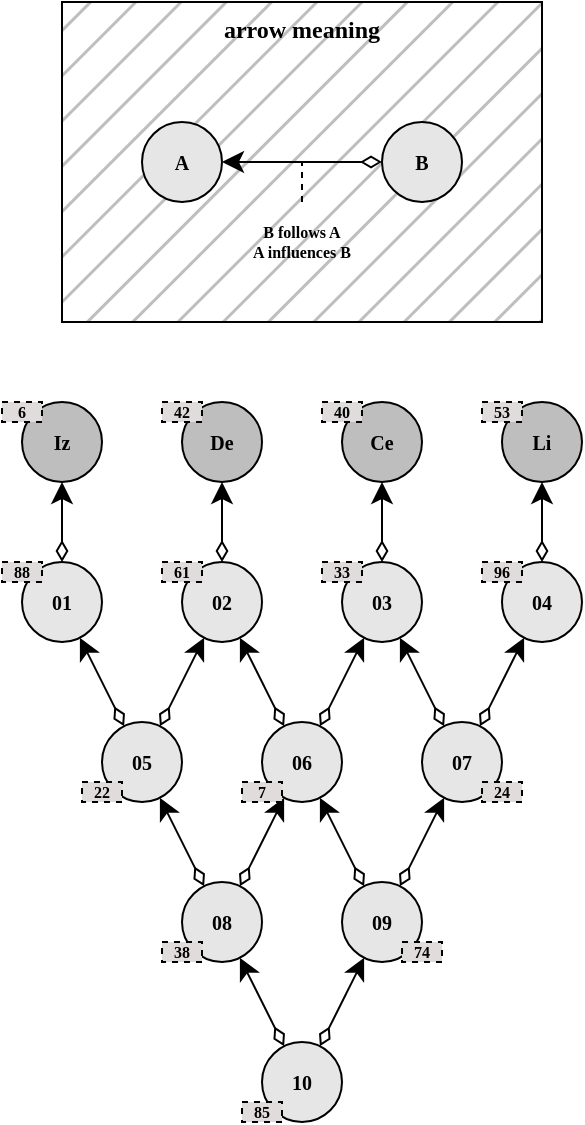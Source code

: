 <mxfile version="26.0.9">
  <diagram name="page 1" id="qVR1apmD6zJQwRJWvuhT">
    <mxGraphModel dx="528" dy="1398" grid="1" gridSize="10" guides="0" tooltips="1" connect="0" arrows="0" fold="1" page="0" pageScale="1" pageWidth="1" pageHeight="1" math="0" shadow="0">
      <root>
        <mxCell id="0" />
        <mxCell id="1" parent="0" />
        <mxCell id="bWEumTjsvRZVFGGNAj3E-36" value="" style="endArrow=diamondThin;html=1;rounded=0;endSize=8;startArrow=classic;startFill=1;endFill=0;startSize=8;jumpSize=5;fontFamily=Source Code Pro;fontSize=50;" parent="1" source="Wb4HUdw9TxemoLdWKfrY-1" target="KwJuDZs4jaI91m34SEeo-33" edge="1">
          <mxGeometry width="50" height="50" relative="1" as="geometry">
            <mxPoint x="1410" y="290" as="sourcePoint" />
            <mxPoint x="1552.103" y="320.787" as="targetPoint" />
          </mxGeometry>
        </mxCell>
        <mxCell id="Wb4HUdw9TxemoLdWKfrY-1" value="01" style="ellipse;whiteSpace=wrap;html=1;aspect=fixed;fontFamily=Source Sans Pro;fillColor=#E6E6E6;fillStyle=solid;fontStyle=1;verticalAlign=middle;align=center;fontSize=10;" parent="1" vertex="1">
          <mxGeometry x="1600" y="200" width="40" height="40" as="geometry" />
        </mxCell>
        <mxCell id="KwJuDZs4jaI91m34SEeo-30" value="02" style="ellipse;whiteSpace=wrap;html=1;aspect=fixed;fontFamily=Source Sans Pro;fillColor=#E6E6E6;fillStyle=solid;fontStyle=1;verticalAlign=middle;align=center;fontSize=10;" parent="1" vertex="1">
          <mxGeometry x="1680" y="200" width="40" height="40" as="geometry" />
        </mxCell>
        <mxCell id="KwJuDZs4jaI91m34SEeo-31" value="03" style="ellipse;whiteSpace=wrap;html=1;aspect=fixed;fontFamily=Source Sans Pro;fillColor=#E6E6E6;fillStyle=solid;fontStyle=1;verticalAlign=middle;align=center;fontSize=10;" parent="1" vertex="1">
          <mxGeometry x="1760" y="200" width="40" height="40" as="geometry" />
        </mxCell>
        <mxCell id="KwJuDZs4jaI91m34SEeo-32" value="04" style="ellipse;whiteSpace=wrap;html=1;aspect=fixed;fontFamily=Source Sans Pro;fillColor=#E6E6E6;fillStyle=solid;fontStyle=1;verticalAlign=middle;align=center;fontSize=10;" parent="1" vertex="1">
          <mxGeometry x="1840" y="200" width="40" height="40" as="geometry" />
        </mxCell>
        <mxCell id="KwJuDZs4jaI91m34SEeo-33" value="05" style="ellipse;whiteSpace=wrap;html=1;aspect=fixed;fontFamily=Source Sans Pro;fillColor=#E6E6E6;fillStyle=solid;fontStyle=1;verticalAlign=middle;align=center;fontSize=10;" parent="1" vertex="1">
          <mxGeometry x="1640" y="280" width="40" height="40" as="geometry" />
        </mxCell>
        <mxCell id="KwJuDZs4jaI91m34SEeo-34" value="06" style="ellipse;whiteSpace=wrap;html=1;aspect=fixed;fontFamily=Source Sans Pro;fillColor=#E6E6E6;fillStyle=solid;fontStyle=1;verticalAlign=middle;align=center;fontSize=10;" parent="1" vertex="1">
          <mxGeometry x="1720" y="280" width="40" height="40" as="geometry" />
        </mxCell>
        <mxCell id="KwJuDZs4jaI91m34SEeo-35" value="07" style="ellipse;whiteSpace=wrap;html=1;aspect=fixed;fontFamily=Source Sans Pro;fillColor=#E6E6E6;fillStyle=solid;fontStyle=1;verticalAlign=middle;align=center;fontSize=10;" parent="1" vertex="1">
          <mxGeometry x="1800" y="280" width="40" height="40" as="geometry" />
        </mxCell>
        <mxCell id="KwJuDZs4jaI91m34SEeo-36" value="08" style="ellipse;whiteSpace=wrap;html=1;aspect=fixed;fontFamily=Source Sans Pro;fillColor=#E6E6E6;fillStyle=solid;fontStyle=1;verticalAlign=middle;align=center;fontSize=10;" parent="1" vertex="1">
          <mxGeometry x="1680" y="360" width="40" height="40" as="geometry" />
        </mxCell>
        <mxCell id="KwJuDZs4jaI91m34SEeo-37" value="09" style="ellipse;whiteSpace=wrap;html=1;aspect=fixed;fontFamily=Source Sans Pro;fillColor=#E6E6E6;fillStyle=solid;fontStyle=1;verticalAlign=middle;align=center;fontSize=10;" parent="1" vertex="1">
          <mxGeometry x="1760" y="360" width="40" height="40" as="geometry" />
        </mxCell>
        <mxCell id="KwJuDZs4jaI91m34SEeo-38" value="10" style="ellipse;whiteSpace=wrap;html=1;aspect=fixed;fontFamily=Source Sans Pro;fillColor=#E6E6E6;fillStyle=solid;fontStyle=1;verticalAlign=middle;align=center;fontSize=10;" parent="1" vertex="1">
          <mxGeometry x="1720" y="440" width="40" height="40" as="geometry" />
        </mxCell>
        <mxCell id="KwJuDZs4jaI91m34SEeo-39" value="" style="endArrow=diamondThin;html=1;rounded=0;endSize=8;startArrow=classic;startFill=1;endFill=0;startSize=8;jumpSize=5;fontFamily=Source Code Pro;fontSize=50;" parent="1" source="KwJuDZs4jaI91m34SEeo-30" target="KwJuDZs4jaI91m34SEeo-33" edge="1">
          <mxGeometry width="50" height="50" relative="1" as="geometry">
            <mxPoint x="1639" y="248" as="sourcePoint" />
            <mxPoint x="1661" y="292" as="targetPoint" />
          </mxGeometry>
        </mxCell>
        <mxCell id="KwJuDZs4jaI91m34SEeo-40" value="" style="endArrow=diamondThin;html=1;rounded=0;endSize=8;startArrow=classic;startFill=1;endFill=0;startSize=8;jumpSize=5;fontFamily=Source Code Pro;fontSize=50;" parent="1" source="KwJuDZs4jaI91m34SEeo-30" target="KwJuDZs4jaI91m34SEeo-34" edge="1">
          <mxGeometry width="50" height="50" relative="1" as="geometry">
            <mxPoint x="1701" y="248" as="sourcePoint" />
            <mxPoint x="1679" y="292" as="targetPoint" />
          </mxGeometry>
        </mxCell>
        <mxCell id="KwJuDZs4jaI91m34SEeo-41" value="" style="endArrow=diamondThin;html=1;rounded=0;endSize=8;startArrow=classic;startFill=1;endFill=0;startSize=8;jumpSize=5;fontFamily=Source Code Pro;fontSize=50;" parent="1" source="KwJuDZs4jaI91m34SEeo-31" target="KwJuDZs4jaI91m34SEeo-34" edge="1">
          <mxGeometry width="50" height="50" relative="1" as="geometry">
            <mxPoint x="1711" y="258" as="sourcePoint" />
            <mxPoint x="1689" y="302" as="targetPoint" />
          </mxGeometry>
        </mxCell>
        <mxCell id="KwJuDZs4jaI91m34SEeo-42" value="" style="endArrow=diamondThin;html=1;rounded=0;endSize=8;startArrow=classic;startFill=1;endFill=0;startSize=8;jumpSize=5;fontFamily=Source Code Pro;fontSize=50;" parent="1" source="KwJuDZs4jaI91m34SEeo-31" target="KwJuDZs4jaI91m34SEeo-35" edge="1">
          <mxGeometry width="50" height="50" relative="1" as="geometry">
            <mxPoint x="1781" y="248" as="sourcePoint" />
            <mxPoint x="1759" y="292" as="targetPoint" />
          </mxGeometry>
        </mxCell>
        <mxCell id="KwJuDZs4jaI91m34SEeo-43" value="" style="endArrow=diamondThin;html=1;rounded=0;endSize=8;startArrow=classic;startFill=1;endFill=0;startSize=8;jumpSize=5;fontFamily=Source Code Pro;fontSize=50;" parent="1" source="KwJuDZs4jaI91m34SEeo-32" target="KwJuDZs4jaI91m34SEeo-35" edge="1">
          <mxGeometry width="50" height="50" relative="1" as="geometry">
            <mxPoint x="1799" y="248" as="sourcePoint" />
            <mxPoint x="1821" y="292" as="targetPoint" />
          </mxGeometry>
        </mxCell>
        <mxCell id="KwJuDZs4jaI91m34SEeo-44" value="" style="endArrow=diamondThin;html=1;rounded=0;endSize=8;startArrow=classic;startFill=1;endFill=0;startSize=8;jumpSize=5;fontFamily=Source Code Pro;fontSize=50;" parent="1" source="KwJuDZs4jaI91m34SEeo-33" target="KwJuDZs4jaI91m34SEeo-36" edge="1">
          <mxGeometry width="50" height="50" relative="1" as="geometry">
            <mxPoint x="1660" y="300" as="sourcePoint" />
            <mxPoint x="1661" y="292" as="targetPoint" />
          </mxGeometry>
        </mxCell>
        <mxCell id="KwJuDZs4jaI91m34SEeo-45" value="" style="endArrow=diamondThin;html=1;rounded=0;endSize=8;startArrow=classic;startFill=1;endFill=0;startSize=8;jumpSize=5;fontFamily=Source Code Pro;fontSize=50;" parent="1" source="KwJuDZs4jaI91m34SEeo-34" target="KwJuDZs4jaI91m34SEeo-36" edge="1">
          <mxGeometry width="50" height="50" relative="1" as="geometry">
            <mxPoint x="1670" y="310" as="sourcePoint" />
            <mxPoint x="1701" y="372" as="targetPoint" />
          </mxGeometry>
        </mxCell>
        <mxCell id="KwJuDZs4jaI91m34SEeo-46" value="" style="endArrow=diamondThin;html=1;rounded=0;endSize=8;startArrow=classic;startFill=1;endFill=0;startSize=8;jumpSize=5;fontFamily=Source Code Pro;fontSize=50;" parent="1" source="KwJuDZs4jaI91m34SEeo-34" target="KwJuDZs4jaI91m34SEeo-37" edge="1">
          <mxGeometry width="50" height="50" relative="1" as="geometry">
            <mxPoint x="1741" y="328" as="sourcePoint" />
            <mxPoint x="1719" y="372" as="targetPoint" />
          </mxGeometry>
        </mxCell>
        <mxCell id="KwJuDZs4jaI91m34SEeo-47" value="" style="endArrow=diamondThin;html=1;rounded=0;endSize=8;startArrow=classic;startFill=1;endFill=0;startSize=8;jumpSize=5;fontFamily=Source Code Pro;fontSize=50;" parent="1" source="KwJuDZs4jaI91m34SEeo-35" target="KwJuDZs4jaI91m34SEeo-37" edge="1">
          <mxGeometry width="50" height="50" relative="1" as="geometry">
            <mxPoint x="1759" y="328" as="sourcePoint" />
            <mxPoint x="1780" y="380" as="targetPoint" />
          </mxGeometry>
        </mxCell>
        <mxCell id="KwJuDZs4jaI91m34SEeo-48" value="" style="endArrow=diamondThin;html=1;rounded=0;endSize=8;startArrow=classic;startFill=1;endFill=0;startSize=8;jumpSize=5;fontFamily=Source Code Pro;fontSize=50;" parent="1" source="KwJuDZs4jaI91m34SEeo-37" target="KwJuDZs4jaI91m34SEeo-38" edge="1">
          <mxGeometry width="50" height="50" relative="1" as="geometry">
            <mxPoint x="1821" y="328" as="sourcePoint" />
            <mxPoint x="1799" y="372" as="targetPoint" />
          </mxGeometry>
        </mxCell>
        <mxCell id="KwJuDZs4jaI91m34SEeo-49" value="" style="endArrow=diamondThin;html=1;rounded=0;endSize=8;startArrow=classic;startFill=1;endFill=0;startSize=8;jumpSize=5;fontFamily=Source Code Pro;fontSize=50;" parent="1" source="KwJuDZs4jaI91m34SEeo-36" target="KwJuDZs4jaI91m34SEeo-38" edge="1">
          <mxGeometry width="50" height="50" relative="1" as="geometry">
            <mxPoint x="1781" y="408" as="sourcePoint" />
            <mxPoint x="1759" y="452" as="targetPoint" />
          </mxGeometry>
        </mxCell>
        <mxCell id="KwJuDZs4jaI91m34SEeo-50" value="Iz" style="ellipse;whiteSpace=wrap;html=1;aspect=fixed;fontFamily=Source Sans Pro;fillColor=#BEBEBE;fillStyle=solid;fontStyle=1;verticalAlign=middle;align=center;fontSize=10;" parent="1" vertex="1">
          <mxGeometry x="1600" y="120" width="40" height="40" as="geometry" />
        </mxCell>
        <mxCell id="KwJuDZs4jaI91m34SEeo-51" value="De" style="ellipse;whiteSpace=wrap;html=1;aspect=fixed;fontFamily=Source Sans Pro;fillColor=#BEBEBE;fillStyle=solid;fontStyle=1;verticalAlign=middle;align=center;fontSize=10;" parent="1" vertex="1">
          <mxGeometry x="1680" y="120" width="40" height="40" as="geometry" />
        </mxCell>
        <mxCell id="KwJuDZs4jaI91m34SEeo-52" value="Ce" style="ellipse;whiteSpace=wrap;html=1;aspect=fixed;fontFamily=Source Sans Pro;fillColor=#BEBEBE;fillStyle=solid;fontStyle=1;verticalAlign=middle;align=center;fontSize=10;" parent="1" vertex="1">
          <mxGeometry x="1760" y="120" width="40" height="40" as="geometry" />
        </mxCell>
        <mxCell id="KwJuDZs4jaI91m34SEeo-53" value="Li" style="ellipse;whiteSpace=wrap;html=1;aspect=fixed;fontFamily=Source Sans Pro;fillColor=#BEBEBE;fillStyle=solid;fontStyle=1;verticalAlign=middle;align=center;fontSize=10;" parent="1" vertex="1">
          <mxGeometry x="1840" y="120" width="40" height="40" as="geometry" />
        </mxCell>
        <mxCell id="KwJuDZs4jaI91m34SEeo-54" value="" style="endArrow=diamondThin;html=1;rounded=0;endSize=8;startArrow=classic;startFill=1;endFill=0;startSize=8;jumpSize=5;fontFamily=Source Code Pro;fontSize=50;" parent="1" source="KwJuDZs4jaI91m34SEeo-50" target="Wb4HUdw9TxemoLdWKfrY-1" edge="1">
          <mxGeometry width="50" height="50" relative="1" as="geometry">
            <mxPoint x="1639" y="248" as="sourcePoint" />
            <mxPoint x="1661" y="292" as="targetPoint" />
          </mxGeometry>
        </mxCell>
        <mxCell id="KwJuDZs4jaI91m34SEeo-55" value="" style="endArrow=diamondThin;html=1;rounded=0;endSize=8;startArrow=classic;startFill=1;endFill=0;startSize=8;jumpSize=5;fontFamily=Source Code Pro;fontSize=50;" parent="1" source="KwJuDZs4jaI91m34SEeo-51" target="KwJuDZs4jaI91m34SEeo-30" edge="1">
          <mxGeometry width="50" height="50" relative="1" as="geometry">
            <mxPoint x="1630" y="170" as="sourcePoint" />
            <mxPoint x="1630" y="210" as="targetPoint" />
          </mxGeometry>
        </mxCell>
        <mxCell id="KwJuDZs4jaI91m34SEeo-56" value="" style="endArrow=diamondThin;html=1;rounded=0;endSize=8;startArrow=classic;startFill=1;endFill=0;startSize=8;jumpSize=5;fontFamily=Source Code Pro;fontSize=50;" parent="1" source="KwJuDZs4jaI91m34SEeo-52" target="KwJuDZs4jaI91m34SEeo-31" edge="1">
          <mxGeometry width="50" height="50" relative="1" as="geometry">
            <mxPoint x="1710" y="170" as="sourcePoint" />
            <mxPoint x="1710" y="210" as="targetPoint" />
          </mxGeometry>
        </mxCell>
        <mxCell id="KwJuDZs4jaI91m34SEeo-57" value="" style="endArrow=diamondThin;html=1;rounded=0;endSize=8;startArrow=classic;startFill=1;endFill=0;startSize=8;jumpSize=5;fontFamily=Source Code Pro;fontSize=50;" parent="1" source="KwJuDZs4jaI91m34SEeo-53" target="KwJuDZs4jaI91m34SEeo-32" edge="1">
          <mxGeometry width="50" height="50" relative="1" as="geometry">
            <mxPoint x="1790" y="170" as="sourcePoint" />
            <mxPoint x="1790" y="210" as="targetPoint" />
          </mxGeometry>
        </mxCell>
        <mxCell id="f5W8VQEoB_98xhXQ8HOL-1" value="arrow meaning" style="dropTarget=0;fillColor=#BEBEBE;fontFamily=Source Sans Pro;verticalAlign=top;fillStyle=hatch;strokeColor=default;perimeterSpacing=1;rounded=0;glass=0;shadow=0;align=center;labelBackgroundColor=none;labelBorderColor=none;textShadow=0;fontStyle=1;spacing=2;html=1;whiteSpace=wrap;" vertex="1" parent="1">
          <mxGeometry x="1620" y="-80" width="240" height="160" as="geometry" />
        </mxCell>
        <mxCell id="f5W8VQEoB_98xhXQ8HOL-2" value="A" style="ellipse;whiteSpace=wrap;html=1;aspect=fixed;fontFamily=Source Sans Pro;fillColor=#E6E6E6;fillStyle=solid;fontStyle=1;verticalAlign=middle;align=center;fontSize=10;" vertex="1" parent="1">
          <mxGeometry x="1660" y="-20" width="40" height="40" as="geometry" />
        </mxCell>
        <mxCell id="f5W8VQEoB_98xhXQ8HOL-3" value="B" style="ellipse;whiteSpace=wrap;html=1;aspect=fixed;fontFamily=Source Sans Pro;fillColor=#E6E6E6;fillStyle=solid;fontStyle=1;verticalAlign=middle;align=center;fontSize=10;" vertex="1" parent="1">
          <mxGeometry x="1780" y="-20" width="40" height="40" as="geometry" />
        </mxCell>
        <mxCell id="f5W8VQEoB_98xhXQ8HOL-4" value="" style="endArrow=diamondThin;html=1;rounded=0;endSize=8;startArrow=classic;startFill=1;endFill=0;startSize=8;jumpSize=5;fontFamily=Source Code Pro;fontSize=50;" edge="1" parent="1" source="f5W8VQEoB_98xhXQ8HOL-2" target="f5W8VQEoB_98xhXQ8HOL-3">
          <mxGeometry width="50" height="50" relative="1" as="geometry">
            <mxPoint x="2008" y="186" as="sourcePoint" />
            <mxPoint x="2052" y="274" as="targetPoint" />
          </mxGeometry>
        </mxCell>
        <mxCell id="f5W8VQEoB_98xhXQ8HOL-5" value="&lt;div&gt;B follows A&lt;/div&gt;A influences B" style="text;html=1;align=center;verticalAlign=middle;whiteSpace=wrap;rounded=0;fontFamily=Source Sans Pro;fontSize=8;fontStyle=1;fillColor=none;" vertex="1" parent="1">
          <mxGeometry x="1680" y="20" width="120" height="40" as="geometry" />
        </mxCell>
        <mxCell id="f5W8VQEoB_98xhXQ8HOL-6" value="" style="endArrow=none;html=1;rounded=0;endSize=10;startArrow=none;startFill=0;endFill=0;startSize=10;jumpSize=5;fontFamily=Source Code Pro;fontSize=50;edgeStyle=orthogonalEdgeStyle;dashed=1;" edge="1" parent="1" source="f5W8VQEoB_98xhXQ8HOL-5">
          <mxGeometry width="50" height="50" relative="1" as="geometry">
            <mxPoint x="1550" y="310" as="sourcePoint" />
            <mxPoint x="1740" as="targetPoint" />
          </mxGeometry>
        </mxCell>
        <mxCell id="f5W8VQEoB_98xhXQ8HOL-7" value="6" style="text;html=1;align=center;verticalAlign=middle;whiteSpace=wrap;rounded=0;fontFamily=Source Code Pro;fontSize=8;fontStyle=1;fillColor=#E1DCDC;strokeColor=default;dashed=1;" vertex="1" parent="1">
          <mxGeometry x="1590" y="120" width="20" height="10" as="geometry" />
        </mxCell>
        <mxCell id="f5W8VQEoB_98xhXQ8HOL-8" value="42" style="text;html=1;align=center;verticalAlign=middle;whiteSpace=wrap;rounded=0;fontFamily=Source Code Pro;fontSize=8;fontStyle=1;fillColor=#E1DCDC;strokeColor=default;dashed=1;" vertex="1" parent="1">
          <mxGeometry x="1670" y="120" width="20" height="10" as="geometry" />
        </mxCell>
        <mxCell id="f5W8VQEoB_98xhXQ8HOL-9" value="40" style="text;html=1;align=center;verticalAlign=middle;whiteSpace=wrap;rounded=0;fontFamily=Source Code Pro;fontSize=8;fontStyle=1;fillColor=#E1DCDC;strokeColor=default;dashed=1;" vertex="1" parent="1">
          <mxGeometry x="1750" y="120" width="20" height="10" as="geometry" />
        </mxCell>
        <mxCell id="f5W8VQEoB_98xhXQ8HOL-10" value="53" style="text;html=1;align=center;verticalAlign=middle;whiteSpace=wrap;rounded=0;fontFamily=Source Code Pro;fontSize=8;fontStyle=1;fillColor=#E1DCDC;strokeColor=default;dashed=1;" vertex="1" parent="1">
          <mxGeometry x="1830" y="120" width="20" height="10" as="geometry" />
        </mxCell>
        <mxCell id="f5W8VQEoB_98xhXQ8HOL-11" value="88" style="text;html=1;align=center;verticalAlign=middle;whiteSpace=wrap;rounded=0;fontFamily=Source Code Pro;fontSize=8;fontStyle=1;fillColor=#E1DCDC;strokeColor=default;dashed=1;" vertex="1" parent="1">
          <mxGeometry x="1590" y="200" width="20" height="10" as="geometry" />
        </mxCell>
        <mxCell id="f5W8VQEoB_98xhXQ8HOL-12" value="61" style="text;html=1;align=center;verticalAlign=middle;whiteSpace=wrap;rounded=0;fontFamily=Source Code Pro;fontSize=8;fontStyle=1;fillColor=#E1DCDC;strokeColor=default;dashed=1;" vertex="1" parent="1">
          <mxGeometry x="1670" y="200" width="20" height="10" as="geometry" />
        </mxCell>
        <mxCell id="f5W8VQEoB_98xhXQ8HOL-13" value="33" style="text;html=1;align=center;verticalAlign=middle;whiteSpace=wrap;rounded=0;fontFamily=Source Code Pro;fontSize=8;fontStyle=1;fillColor=#E1DCDC;strokeColor=default;dashed=1;" vertex="1" parent="1">
          <mxGeometry x="1750" y="200" width="20" height="10" as="geometry" />
        </mxCell>
        <mxCell id="f5W8VQEoB_98xhXQ8HOL-14" value="96" style="text;html=1;align=center;verticalAlign=middle;whiteSpace=wrap;rounded=0;fontFamily=Source Code Pro;fontSize=8;fontStyle=1;fillColor=#E1DCDC;strokeColor=default;dashed=1;" vertex="1" parent="1">
          <mxGeometry x="1830" y="200" width="20" height="10" as="geometry" />
        </mxCell>
        <mxCell id="f5W8VQEoB_98xhXQ8HOL-15" value="22" style="text;html=1;align=center;verticalAlign=middle;whiteSpace=wrap;rounded=0;fontFamily=Source Code Pro;fontSize=8;fontStyle=1;fillColor=#E1DCDC;strokeColor=default;dashed=1;" vertex="1" parent="1">
          <mxGeometry x="1630" y="310" width="20" height="10" as="geometry" />
        </mxCell>
        <mxCell id="f5W8VQEoB_98xhXQ8HOL-16" value="7" style="text;html=1;align=center;verticalAlign=middle;whiteSpace=wrap;rounded=0;fontFamily=Source Code Pro;fontSize=8;fontStyle=1;fillColor=#E1DCDC;strokeColor=default;dashed=1;" vertex="1" parent="1">
          <mxGeometry x="1710" y="310" width="20" height="10" as="geometry" />
        </mxCell>
        <mxCell id="f5W8VQEoB_98xhXQ8HOL-17" value="24" style="text;html=1;align=center;verticalAlign=middle;whiteSpace=wrap;rounded=0;fontFamily=Source Code Pro;fontSize=8;fontStyle=1;fillColor=#E1DCDC;strokeColor=default;dashed=1;" vertex="1" parent="1">
          <mxGeometry x="1830" y="310" width="20" height="10" as="geometry" />
        </mxCell>
        <mxCell id="f5W8VQEoB_98xhXQ8HOL-19" value="38" style="text;html=1;align=center;verticalAlign=middle;whiteSpace=wrap;rounded=0;fontFamily=Source Code Pro;fontSize=8;fontStyle=1;fillColor=#E1DCDC;strokeColor=default;dashed=1;" vertex="1" parent="1">
          <mxGeometry x="1670" y="390" width="20" height="10" as="geometry" />
        </mxCell>
        <mxCell id="f5W8VQEoB_98xhXQ8HOL-20" value="74" style="text;html=1;align=center;verticalAlign=middle;whiteSpace=wrap;rounded=0;fontFamily=Source Code Pro;fontSize=8;fontStyle=1;fillColor=#E1DCDC;strokeColor=default;dashed=1;" vertex="1" parent="1">
          <mxGeometry x="1790" y="390" width="20" height="10" as="geometry" />
        </mxCell>
        <mxCell id="f5W8VQEoB_98xhXQ8HOL-23" value="85" style="text;html=1;align=center;verticalAlign=middle;whiteSpace=wrap;rounded=0;fontFamily=Source Code Pro;fontSize=8;fontStyle=1;fillColor=#E1DCDC;strokeColor=default;dashed=1;" vertex="1" parent="1">
          <mxGeometry x="1710" y="470" width="20" height="10" as="geometry" />
        </mxCell>
      </root>
    </mxGraphModel>
  </diagram>
</mxfile>
